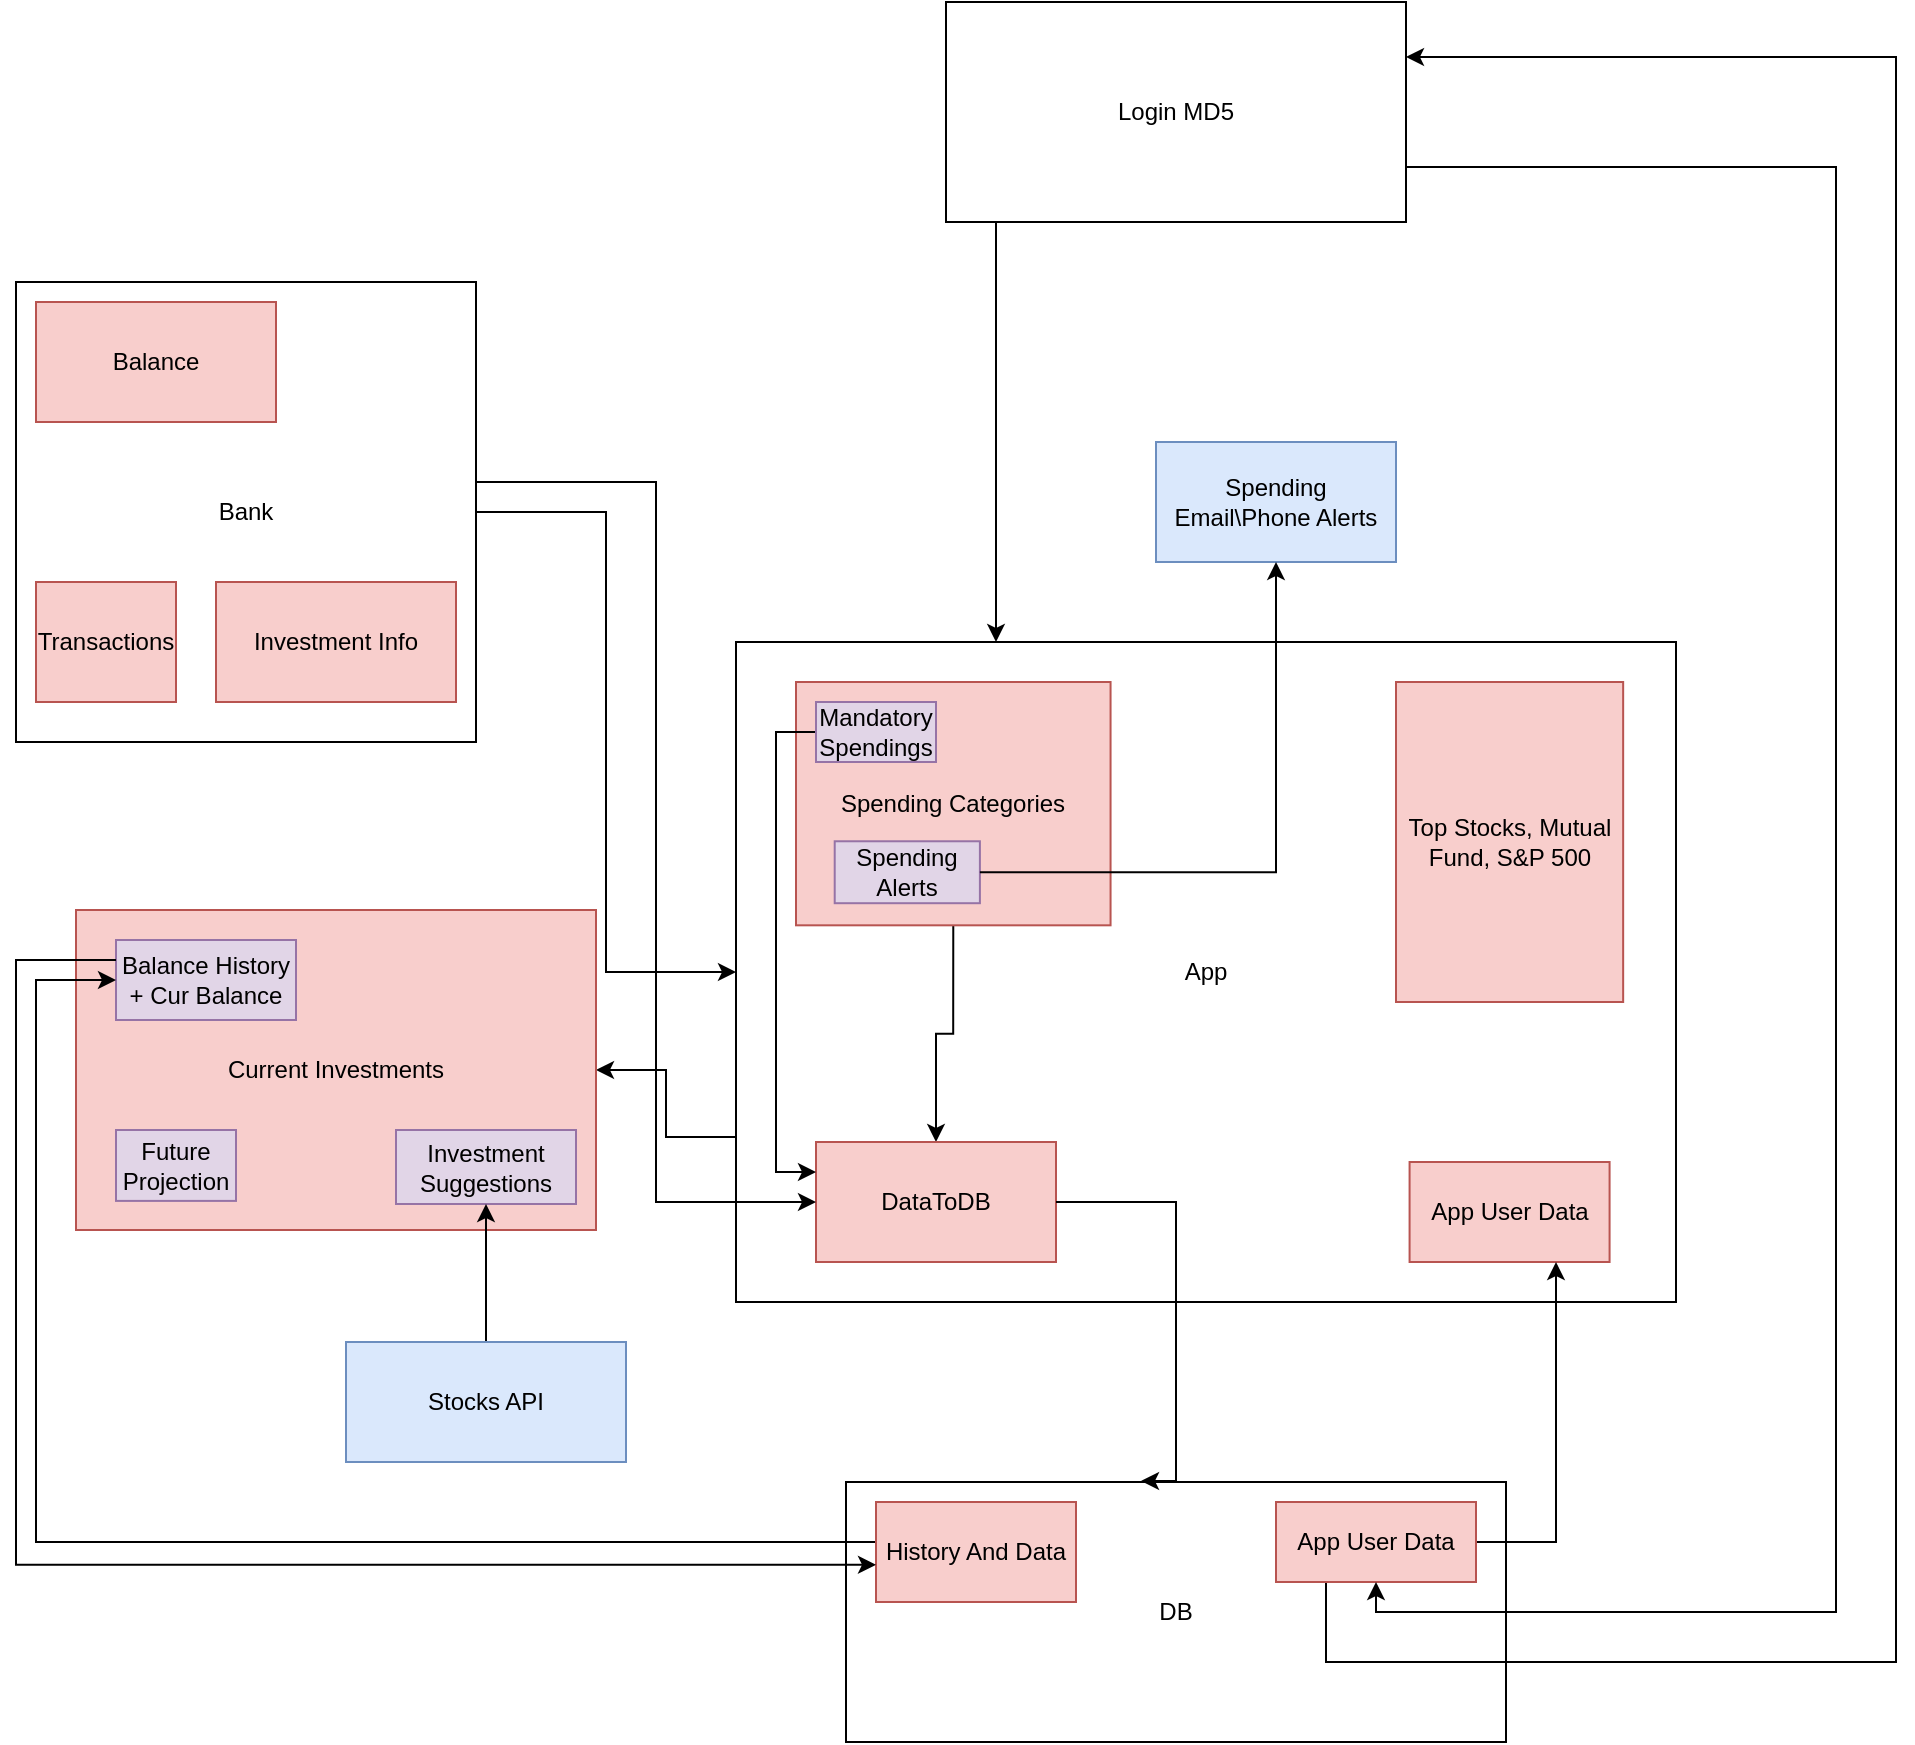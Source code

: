 <mxfile version="20.8.3" type="github">
  <diagram id="Jtc0rVX7clNW-8_20kN3" name="‫עמוד-1‬">
    <mxGraphModel dx="2043" dy="1833" grid="1" gridSize="10" guides="1" tooltips="1" connect="1" arrows="1" fold="1" page="1" pageScale="1" pageWidth="1169" pageHeight="827" math="0" shadow="0">
      <root>
        <mxCell id="0" />
        <mxCell id="1" parent="0" />
        <mxCell id="N8AnYxP54VwCDRnCAkI5-21" style="edgeStyle=orthogonalEdgeStyle;rounded=0;orthogonalLoop=1;jettySize=auto;html=1;exitX=0;exitY=0.75;exitDx=0;exitDy=0;" parent="1" source="N8AnYxP54VwCDRnCAkI5-1" target="N8AnYxP54VwCDRnCAkI5-17" edge="1">
          <mxGeometry relative="1" as="geometry" />
        </mxCell>
        <mxCell id="N8AnYxP54VwCDRnCAkI5-6" style="edgeStyle=orthogonalEdgeStyle;rounded=0;orthogonalLoop=1;jettySize=auto;html=1;" parent="1" source="N8AnYxP54VwCDRnCAkI5-5" target="N8AnYxP54VwCDRnCAkI5-1" edge="1">
          <mxGeometry relative="1" as="geometry" />
        </mxCell>
        <mxCell id="N8AnYxP54VwCDRnCAkI5-5" value="Bank&lt;br&gt;" style="whiteSpace=wrap;html=1;aspect=fixed;" parent="1" vertex="1">
          <mxGeometry x="40" y="20" width="230" height="230" as="geometry" />
        </mxCell>
        <mxCell id="N8AnYxP54VwCDRnCAkI5-10" value="Investment Info" style="rounded=0;whiteSpace=wrap;html=1;fillColor=#f8cecc;strokeColor=#b85450;" parent="1" vertex="1">
          <mxGeometry x="140" y="170" width="120" height="60" as="geometry" />
        </mxCell>
        <mxCell id="N8AnYxP54VwCDRnCAkI5-11" value="Transactions" style="rounded=0;whiteSpace=wrap;html=1;fillColor=#f8cecc;strokeColor=#b85450;" parent="1" vertex="1">
          <mxGeometry x="50" y="170" width="70" height="60" as="geometry" />
        </mxCell>
        <mxCell id="N8AnYxP54VwCDRnCAkI5-12" value="Balance" style="rounded=0;whiteSpace=wrap;html=1;fillColor=#f8cecc;strokeColor=#b85450;" parent="1" vertex="1">
          <mxGeometry x="50" y="30" width="120" height="60" as="geometry" />
        </mxCell>
        <mxCell id="N8AnYxP54VwCDRnCAkI5-19" value="" style="group;" parent="1" vertex="1" connectable="0">
          <mxGeometry x="70" y="334" width="260" height="160" as="geometry" />
        </mxCell>
        <mxCell id="N8AnYxP54VwCDRnCAkI5-17" value="Current Investments" style="rounded=0;whiteSpace=wrap;html=1;fillColor=#f8cecc;strokeColor=#b85450;" parent="N8AnYxP54VwCDRnCAkI5-19" vertex="1">
          <mxGeometry width="260" height="160" as="geometry" />
        </mxCell>
        <mxCell id="N8AnYxP54VwCDRnCAkI5-13" value="Future Projection" style="rounded=0;whiteSpace=wrap;html=1;fillColor=#e1d5e7;strokeColor=#9673a6;" parent="N8AnYxP54VwCDRnCAkI5-19" vertex="1">
          <mxGeometry x="20" y="110" width="60" height="35.45" as="geometry" />
        </mxCell>
        <mxCell id="N8AnYxP54VwCDRnCAkI5-22" value="Balance History + Cur Balance" style="rounded=0;whiteSpace=wrap;html=1;fillColor=#e1d5e7;strokeColor=#9673a6;" parent="N8AnYxP54VwCDRnCAkI5-19" vertex="1">
          <mxGeometry x="20" y="15" width="90" height="40" as="geometry" />
        </mxCell>
        <mxCell id="N8AnYxP54VwCDRnCAkI5-27" value="Investment Suggestions" style="rounded=0;whiteSpace=wrap;html=1;fillColor=#e1d5e7;strokeColor=#9673a6;" parent="N8AnYxP54VwCDRnCAkI5-19" vertex="1">
          <mxGeometry x="160" y="110" width="90" height="37" as="geometry" />
        </mxCell>
        <mxCell id="N8AnYxP54VwCDRnCAkI5-25" value="Spending Email\Phone Alerts" style="whiteSpace=wrap;html=1;rounded=0;fillColor=#dae8fc;strokeColor=#6c8ebf;" parent="1" vertex="1">
          <mxGeometry x="610" y="100" width="120" height="60" as="geometry" />
        </mxCell>
        <mxCell id="N8AnYxP54VwCDRnCAkI5-28" value="DB" style="rounded=0;whiteSpace=wrap;html=1;" parent="1" vertex="1">
          <mxGeometry x="455" y="620" width="330" height="130" as="geometry" />
        </mxCell>
        <mxCell id="N8AnYxP54VwCDRnCAkI5-31" style="edgeStyle=orthogonalEdgeStyle;rounded=0;orthogonalLoop=1;jettySize=auto;html=1;exitX=0;exitY=0.5;exitDx=0;exitDy=0;entryX=0;entryY=0.5;entryDx=0;entryDy=0;" parent="1" source="N8AnYxP54VwCDRnCAkI5-30" target="N8AnYxP54VwCDRnCAkI5-22" edge="1">
          <mxGeometry relative="1" as="geometry">
            <Array as="points">
              <mxPoint x="50" y="650" />
              <mxPoint x="50" y="369" />
            </Array>
          </mxGeometry>
        </mxCell>
        <mxCell id="N8AnYxP54VwCDRnCAkI5-30" value="History And Data" style="rounded=0;whiteSpace=wrap;html=1;fillColor=#f8cecc;strokeColor=#b85450;" parent="1" vertex="1">
          <mxGeometry x="470" y="630" width="100" height="50" as="geometry" />
        </mxCell>
        <mxCell id="N8AnYxP54VwCDRnCAkI5-43" value="" style="group;fillColor=#f8cecc;strokeColor=#b85450;" parent="1" vertex="1" connectable="0">
          <mxGeometry x="400" y="200" width="470" height="330" as="geometry" />
        </mxCell>
        <mxCell id="N8AnYxP54VwCDRnCAkI5-1" value="App&lt;br&gt;" style="rounded=0;whiteSpace=wrap;html=1;" parent="N8AnYxP54VwCDRnCAkI5-43" vertex="1">
          <mxGeometry width="470" height="330" as="geometry" />
        </mxCell>
        <mxCell id="N8AnYxP54VwCDRnCAkI5-16" value="Top Stocks, Mutual Fund, S&amp;amp;P 500" style="rounded=0;whiteSpace=wrap;html=1;fillColor=#f8cecc;strokeColor=#b85450;" parent="N8AnYxP54VwCDRnCAkI5-43" vertex="1">
          <mxGeometry x="330.0" y="20" width="113.58" height="160" as="geometry" />
        </mxCell>
        <mxCell id="N8AnYxP54VwCDRnCAkI5-45" value="App User Data" style="rounded=0;whiteSpace=wrap;html=1;fillColor=#f8cecc;strokeColor=#b85450;" parent="N8AnYxP54VwCDRnCAkI5-43" vertex="1">
          <mxGeometry x="336.79" y="260" width="100.0" height="50" as="geometry" />
        </mxCell>
        <mxCell id="N8AnYxP54VwCDRnCAkI5-23" value="" style="group" parent="N8AnYxP54VwCDRnCAkI5-43" vertex="1" connectable="0">
          <mxGeometry x="30.0" y="20" width="440" height="310" as="geometry" />
        </mxCell>
        <mxCell id="N8AnYxP54VwCDRnCAkI5-67" style="edgeStyle=orthogonalEdgeStyle;rounded=0;orthogonalLoop=1;jettySize=auto;html=1;exitX=0.5;exitY=1;exitDx=0;exitDy=0;" parent="N8AnYxP54VwCDRnCAkI5-23" source="N8AnYxP54VwCDRnCAkI5-14" target="N8AnYxP54VwCDRnCAkI5-48" edge="1">
          <mxGeometry relative="1" as="geometry" />
        </mxCell>
        <mxCell id="N8AnYxP54VwCDRnCAkI5-14" value="Spending Categories" style="rounded=0;whiteSpace=wrap;html=1;fillColor=#f8cecc;strokeColor=#b85450;" parent="N8AnYxP54VwCDRnCAkI5-23" vertex="1">
          <mxGeometry width="157.28" height="121.66" as="geometry" />
        </mxCell>
        <mxCell id="N8AnYxP54VwCDRnCAkI5-15" value="Spending Alerts" style="rounded=0;whiteSpace=wrap;html=1;fillColor=#e1d5e7;strokeColor=#9673a6;" parent="N8AnYxP54VwCDRnCAkI5-23" vertex="1">
          <mxGeometry x="19.353" y="79.638" width="72.594" height="30.966" as="geometry" />
        </mxCell>
        <mxCell id="N8AnYxP54VwCDRnCAkI5-48" value="DataToDB" style="rounded=0;whiteSpace=wrap;html=1;fillColor=#f8cecc;strokeColor=#b85450;" parent="N8AnYxP54VwCDRnCAkI5-23" vertex="1">
          <mxGeometry x="10.0" y="230" width="120.0" height="60" as="geometry" />
        </mxCell>
        <mxCell id="N8AnYxP54VwCDRnCAkI5-68" style="edgeStyle=orthogonalEdgeStyle;rounded=0;orthogonalLoop=1;jettySize=auto;html=1;exitX=0;exitY=0.5;exitDx=0;exitDy=0;entryX=0;entryY=0.25;entryDx=0;entryDy=0;" parent="N8AnYxP54VwCDRnCAkI5-23" source="N8AnYxP54VwCDRnCAkI5-65" target="N8AnYxP54VwCDRnCAkI5-48" edge="1">
          <mxGeometry relative="1" as="geometry" />
        </mxCell>
        <mxCell id="N8AnYxP54VwCDRnCAkI5-65" value="Mandatory Spendings" style="rounded=0;whiteSpace=wrap;html=1;fillColor=#e1d5e7;strokeColor=#9673a6;" parent="N8AnYxP54VwCDRnCAkI5-23" vertex="1">
          <mxGeometry x="10" y="10" width="60" height="30" as="geometry" />
        </mxCell>
        <mxCell id="N8AnYxP54VwCDRnCAkI5-46" style="edgeStyle=orthogonalEdgeStyle;rounded=0;orthogonalLoop=1;jettySize=auto;html=1;exitX=1;exitY=0.5;exitDx=0;exitDy=0;" parent="1" source="N8AnYxP54VwCDRnCAkI5-44" target="N8AnYxP54VwCDRnCAkI5-45" edge="1">
          <mxGeometry relative="1" as="geometry">
            <Array as="points">
              <mxPoint x="810" y="650" />
            </Array>
          </mxGeometry>
        </mxCell>
        <mxCell id="3-Ltox1SMYiP9BeEHd7E-4" style="edgeStyle=orthogonalEdgeStyle;rounded=0;orthogonalLoop=1;jettySize=auto;html=1;exitX=0.25;exitY=1;exitDx=0;exitDy=0;entryX=1;entryY=0.25;entryDx=0;entryDy=0;" edge="1" parent="1" source="N8AnYxP54VwCDRnCAkI5-44" target="3-Ltox1SMYiP9BeEHd7E-1">
          <mxGeometry relative="1" as="geometry">
            <Array as="points">
              <mxPoint x="695" y="710" />
              <mxPoint x="980" y="710" />
              <mxPoint x="980" y="-93" />
            </Array>
          </mxGeometry>
        </mxCell>
        <mxCell id="N8AnYxP54VwCDRnCAkI5-44" value="App User Data" style="rounded=0;whiteSpace=wrap;html=1;fillColor=#f8cecc;strokeColor=#b85450;" parent="1" vertex="1">
          <mxGeometry x="670" y="630" width="100" height="40" as="geometry" />
        </mxCell>
        <mxCell id="N8AnYxP54VwCDRnCAkI5-26" style="edgeStyle=orthogonalEdgeStyle;rounded=0;orthogonalLoop=1;jettySize=auto;html=1;exitX=1;exitY=0.5;exitDx=0;exitDy=0;" parent="1" source="N8AnYxP54VwCDRnCAkI5-15" target="N8AnYxP54VwCDRnCAkI5-25" edge="1">
          <mxGeometry relative="1" as="geometry" />
        </mxCell>
        <mxCell id="N8AnYxP54VwCDRnCAkI5-55" style="edgeStyle=orthogonalEdgeStyle;rounded=0;orthogonalLoop=1;jettySize=auto;html=1;exitX=1;exitY=0.5;exitDx=0;exitDy=0;entryX=0;entryY=0.5;entryDx=0;entryDy=0;" parent="1" source="N8AnYxP54VwCDRnCAkI5-5" edge="1">
          <mxGeometry relative="1" as="geometry">
            <mxPoint x="440" y="480" as="targetPoint" />
            <Array as="points">
              <mxPoint x="270" y="120" />
              <mxPoint x="360" y="120" />
              <mxPoint x="360" y="480" />
            </Array>
          </mxGeometry>
        </mxCell>
        <mxCell id="N8AnYxP54VwCDRnCAkI5-54" style="edgeStyle=orthogonalEdgeStyle;rounded=0;orthogonalLoop=1;jettySize=auto;html=1;exitX=1;exitY=0.5;exitDx=0;exitDy=0;entryX=0.447;entryY=-0.004;entryDx=0;entryDy=0;entryPerimeter=0;" parent="1" target="N8AnYxP54VwCDRnCAkI5-28" edge="1">
          <mxGeometry relative="1" as="geometry">
            <mxPoint x="560" y="480" as="sourcePoint" />
            <Array as="points">
              <mxPoint x="620" y="480" />
              <mxPoint x="620" y="620" />
            </Array>
          </mxGeometry>
        </mxCell>
        <mxCell id="N8AnYxP54VwCDRnCAkI5-60" style="edgeStyle=orthogonalEdgeStyle;rounded=0;orthogonalLoop=1;jettySize=auto;html=1;exitX=0.5;exitY=0;exitDx=0;exitDy=0;" parent="1" source="N8AnYxP54VwCDRnCAkI5-57" target="N8AnYxP54VwCDRnCAkI5-27" edge="1">
          <mxGeometry relative="1" as="geometry" />
        </mxCell>
        <mxCell id="N8AnYxP54VwCDRnCAkI5-57" value="Stocks API" style="rounded=0;whiteSpace=wrap;html=1;fillColor=#dae8fc;strokeColor=#6c8ebf;" parent="1" vertex="1">
          <mxGeometry x="205" y="550" width="140" height="60" as="geometry" />
        </mxCell>
        <mxCell id="N8AnYxP54VwCDRnCAkI5-61" style="edgeStyle=orthogonalEdgeStyle;rounded=0;orthogonalLoop=1;jettySize=auto;html=1;exitX=0;exitY=0.25;exitDx=0;exitDy=0;entryX=0;entryY=0.628;entryDx=0;entryDy=0;entryPerimeter=0;" parent="1" source="N8AnYxP54VwCDRnCAkI5-22" target="N8AnYxP54VwCDRnCAkI5-30" edge="1">
          <mxGeometry relative="1" as="geometry">
            <Array as="points">
              <mxPoint x="40" y="359" />
              <mxPoint x="40" y="661" />
            </Array>
          </mxGeometry>
        </mxCell>
        <mxCell id="3-Ltox1SMYiP9BeEHd7E-2" style="edgeStyle=orthogonalEdgeStyle;rounded=0;orthogonalLoop=1;jettySize=auto;html=1;" edge="1" parent="1" source="3-Ltox1SMYiP9BeEHd7E-1" target="N8AnYxP54VwCDRnCAkI5-1">
          <mxGeometry relative="1" as="geometry">
            <mxPoint x="540" y="190" as="targetPoint" />
            <Array as="points">
              <mxPoint x="530" y="120" />
              <mxPoint x="530" y="120" />
            </Array>
          </mxGeometry>
        </mxCell>
        <mxCell id="3-Ltox1SMYiP9BeEHd7E-3" style="edgeStyle=orthogonalEdgeStyle;rounded=0;orthogonalLoop=1;jettySize=auto;html=1;exitX=1;exitY=0.75;exitDx=0;exitDy=0;entryX=0.5;entryY=1;entryDx=0;entryDy=0;" edge="1" parent="1" source="3-Ltox1SMYiP9BeEHd7E-1" target="N8AnYxP54VwCDRnCAkI5-44">
          <mxGeometry relative="1" as="geometry">
            <Array as="points">
              <mxPoint x="950" y="-37" />
              <mxPoint x="950" y="685" />
              <mxPoint x="720" y="685" />
            </Array>
          </mxGeometry>
        </mxCell>
        <mxCell id="3-Ltox1SMYiP9BeEHd7E-1" value="Login MD5" style="rounded=0;whiteSpace=wrap;html=1;" vertex="1" parent="1">
          <mxGeometry x="505" y="-120" width="230" height="110" as="geometry" />
        </mxCell>
      </root>
    </mxGraphModel>
  </diagram>
</mxfile>

